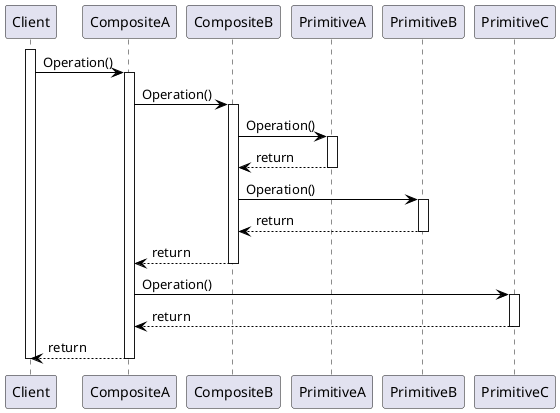 @startuml
    skinparam class {
	BackgroundColor White
	ArrowColor Black
	BorderColor Black
    }
    
    activate Client

    Client -> CompositeA: Operation()
    activate CompositeA

    CompositeA -> CompositeB: Operation()
    activate CompositeB
    
    CompositeB -> PrimitiveA: Operation()
    activate PrimitiveA
    PrimitiveA --> CompositeB: return
    deactivate PrimitiveA
    CompositeB -> PrimitiveB: Operation()
    activate PrimitiveB
    PrimitiveB --> CompositeB: return
    deactivate PrimitiveB
    CompositeB --> CompositeA: return
    deactivate CompositeB

    CompositeA -> PrimitiveC: Operation()
    activate PrimitiveC
    PrimitiveC --> CompositeA: return
    deactivate PrimitiveC
    CompositeA --> Client: return
    deactivate CompositeA
    deactivate Client
@enduml
